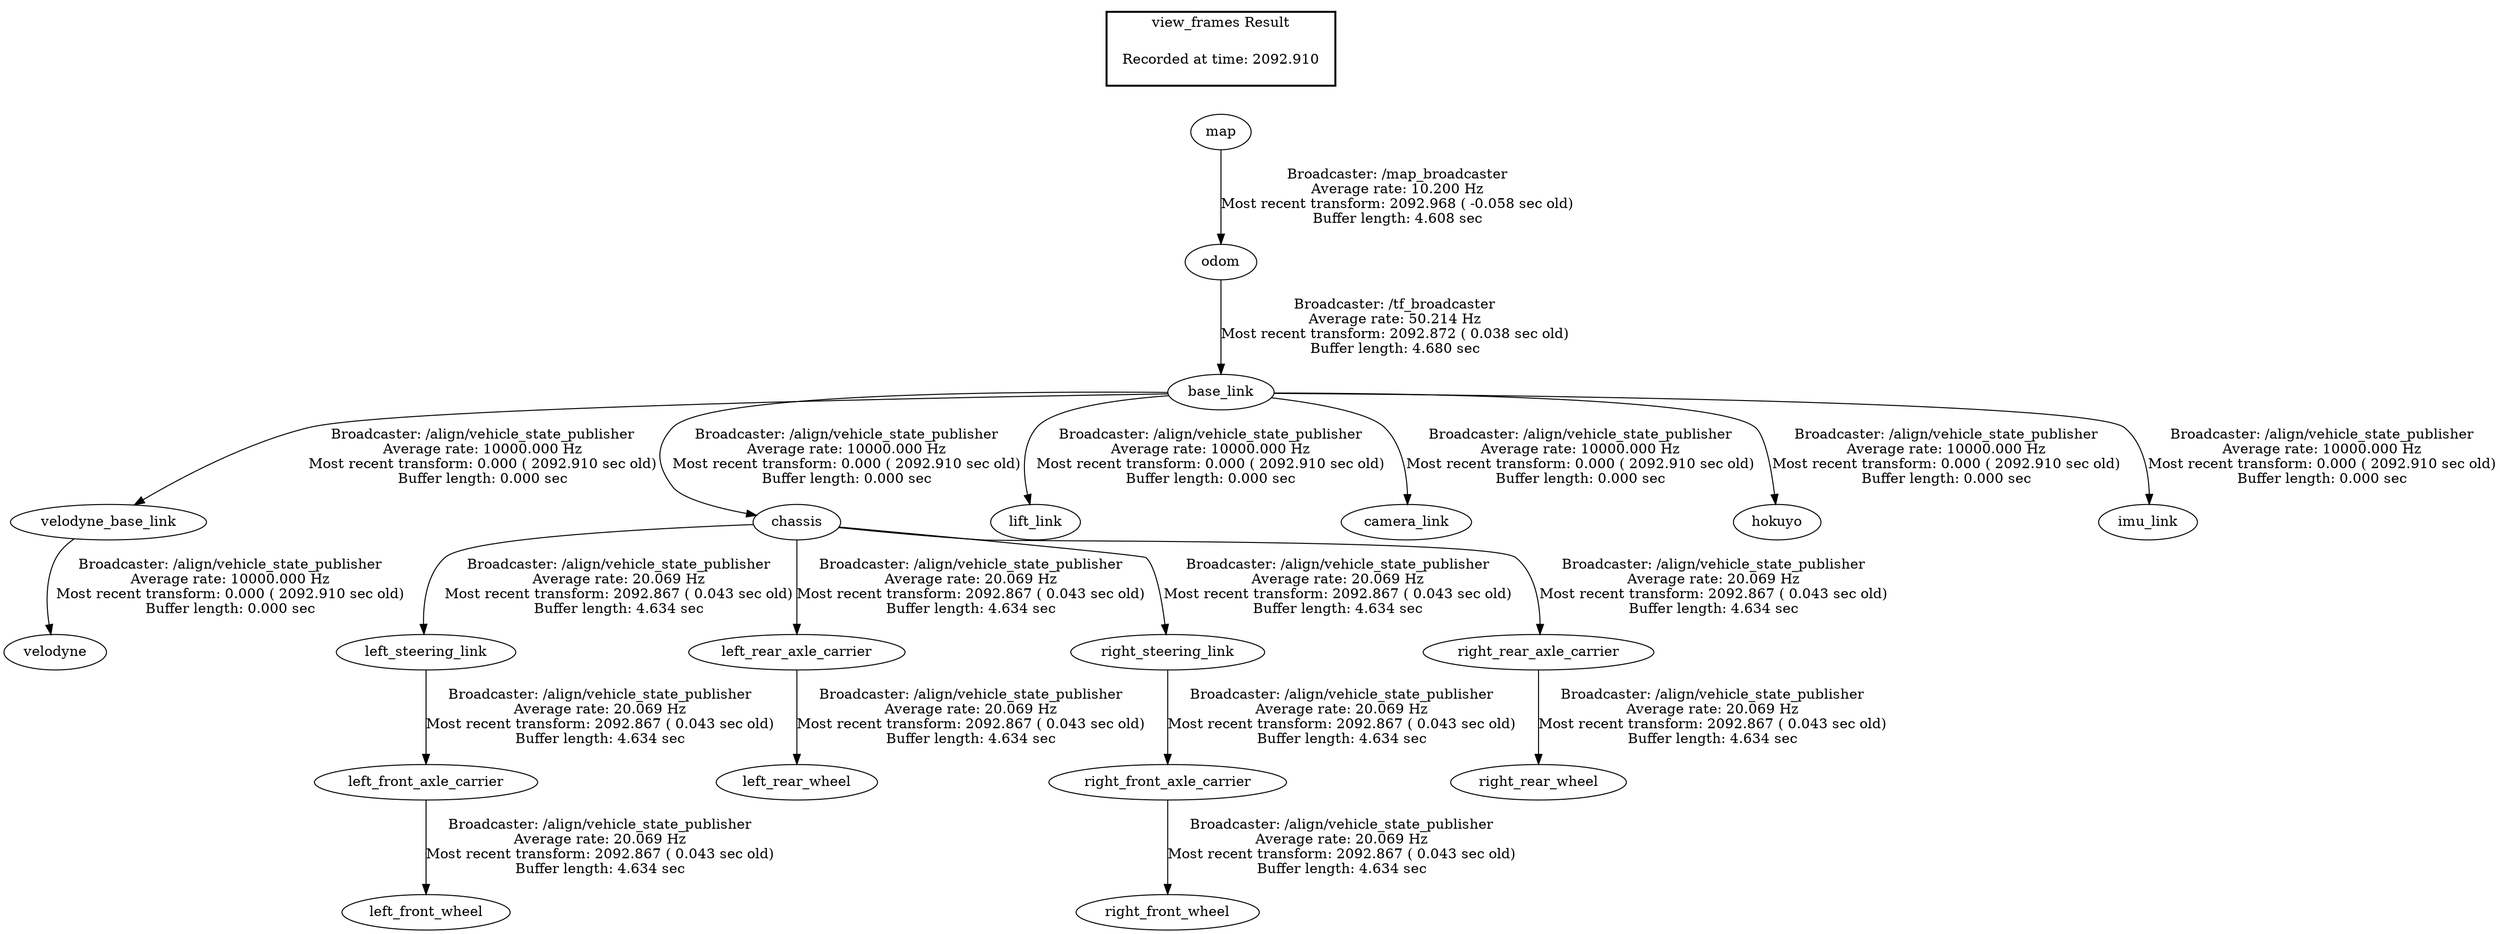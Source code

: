 digraph G {
"base_link" -> "velodyne_base_link"[label="Broadcaster: /align/vehicle_state_publisher\nAverage rate: 10000.000 Hz\nMost recent transform: 0.000 ( 2092.910 sec old)\nBuffer length: 0.000 sec\n"];
"odom" -> "base_link"[label="Broadcaster: /tf_broadcaster\nAverage rate: 50.214 Hz\nMost recent transform: 2092.872 ( 0.038 sec old)\nBuffer length: 4.680 sec\n"];
"velodyne_base_link" -> "velodyne"[label="Broadcaster: /align/vehicle_state_publisher\nAverage rate: 10000.000 Hz\nMost recent transform: 0.000 ( 2092.910 sec old)\nBuffer length: 0.000 sec\n"];
"base_link" -> "chassis"[label="Broadcaster: /align/vehicle_state_publisher\nAverage rate: 10000.000 Hz\nMost recent transform: 0.000 ( 2092.910 sec old)\nBuffer length: 0.000 sec\n"];
"base_link" -> "lift_link"[label="Broadcaster: /align/vehicle_state_publisher\nAverage rate: 10000.000 Hz\nMost recent transform: 0.000 ( 2092.910 sec old)\nBuffer length: 0.000 sec\n"];
"base_link" -> "camera_link"[label="Broadcaster: /align/vehicle_state_publisher\nAverage rate: 10000.000 Hz\nMost recent transform: 0.000 ( 2092.910 sec old)\nBuffer length: 0.000 sec\n"];
"base_link" -> "hokuyo"[label="Broadcaster: /align/vehicle_state_publisher\nAverage rate: 10000.000 Hz\nMost recent transform: 0.000 ( 2092.910 sec old)\nBuffer length: 0.000 sec\n"];
"base_link" -> "imu_link"[label="Broadcaster: /align/vehicle_state_publisher\nAverage rate: 10000.000 Hz\nMost recent transform: 0.000 ( 2092.910 sec old)\nBuffer length: 0.000 sec\n"];
"left_front_axle_carrier" -> "left_front_wheel"[label="Broadcaster: /align/vehicle_state_publisher\nAverage rate: 20.069 Hz\nMost recent transform: 2092.867 ( 0.043 sec old)\nBuffer length: 4.634 sec\n"];
"left_steering_link" -> "left_front_axle_carrier"[label="Broadcaster: /align/vehicle_state_publisher\nAverage rate: 20.069 Hz\nMost recent transform: 2092.867 ( 0.043 sec old)\nBuffer length: 4.634 sec\n"];
"chassis" -> "left_steering_link"[label="Broadcaster: /align/vehicle_state_publisher\nAverage rate: 20.069 Hz\nMost recent transform: 2092.867 ( 0.043 sec old)\nBuffer length: 4.634 sec\n"];
"left_rear_axle_carrier" -> "left_rear_wheel"[label="Broadcaster: /align/vehicle_state_publisher\nAverage rate: 20.069 Hz\nMost recent transform: 2092.867 ( 0.043 sec old)\nBuffer length: 4.634 sec\n"];
"chassis" -> "left_rear_axle_carrier"[label="Broadcaster: /align/vehicle_state_publisher\nAverage rate: 20.069 Hz\nMost recent transform: 2092.867 ( 0.043 sec old)\nBuffer length: 4.634 sec\n"];
"right_front_axle_carrier" -> "right_front_wheel"[label="Broadcaster: /align/vehicle_state_publisher\nAverage rate: 20.069 Hz\nMost recent transform: 2092.867 ( 0.043 sec old)\nBuffer length: 4.634 sec\n"];
"right_steering_link" -> "right_front_axle_carrier"[label="Broadcaster: /align/vehicle_state_publisher\nAverage rate: 20.069 Hz\nMost recent transform: 2092.867 ( 0.043 sec old)\nBuffer length: 4.634 sec\n"];
"chassis" -> "right_steering_link"[label="Broadcaster: /align/vehicle_state_publisher\nAverage rate: 20.069 Hz\nMost recent transform: 2092.867 ( 0.043 sec old)\nBuffer length: 4.634 sec\n"];
"right_rear_axle_carrier" -> "right_rear_wheel"[label="Broadcaster: /align/vehicle_state_publisher\nAverage rate: 20.069 Hz\nMost recent transform: 2092.867 ( 0.043 sec old)\nBuffer length: 4.634 sec\n"];
"chassis" -> "right_rear_axle_carrier"[label="Broadcaster: /align/vehicle_state_publisher\nAverage rate: 20.069 Hz\nMost recent transform: 2092.867 ( 0.043 sec old)\nBuffer length: 4.634 sec\n"];
"map" -> "odom"[label="Broadcaster: /map_broadcaster\nAverage rate: 10.200 Hz\nMost recent transform: 2092.968 ( -0.058 sec old)\nBuffer length: 4.608 sec\n"];
edge [style=invis];
 subgraph cluster_legend { style=bold; color=black; label ="view_frames Result";
"Recorded at time: 2092.910"[ shape=plaintext ] ;
 }->"map";
}
